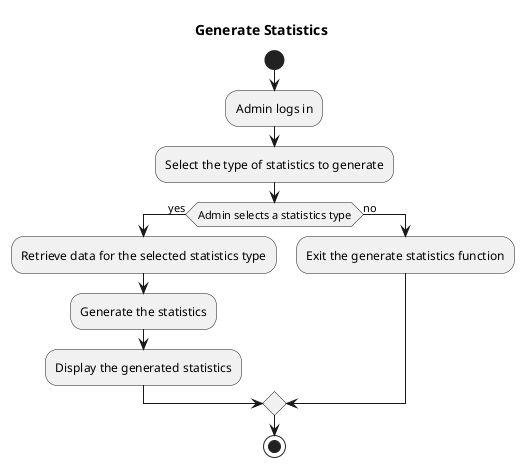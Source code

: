 @startuml
title Generate Statistics

start
:Admin logs in;
:Select the type of statistics to generate;
if (Admin selects a statistics type) then (yes)
  :Retrieve data for the selected statistics type;
  :Generate the statistics;
  :Display the generated statistics;
else (no)
  :Exit the generate statistics function;
endif
stop

@enduml
